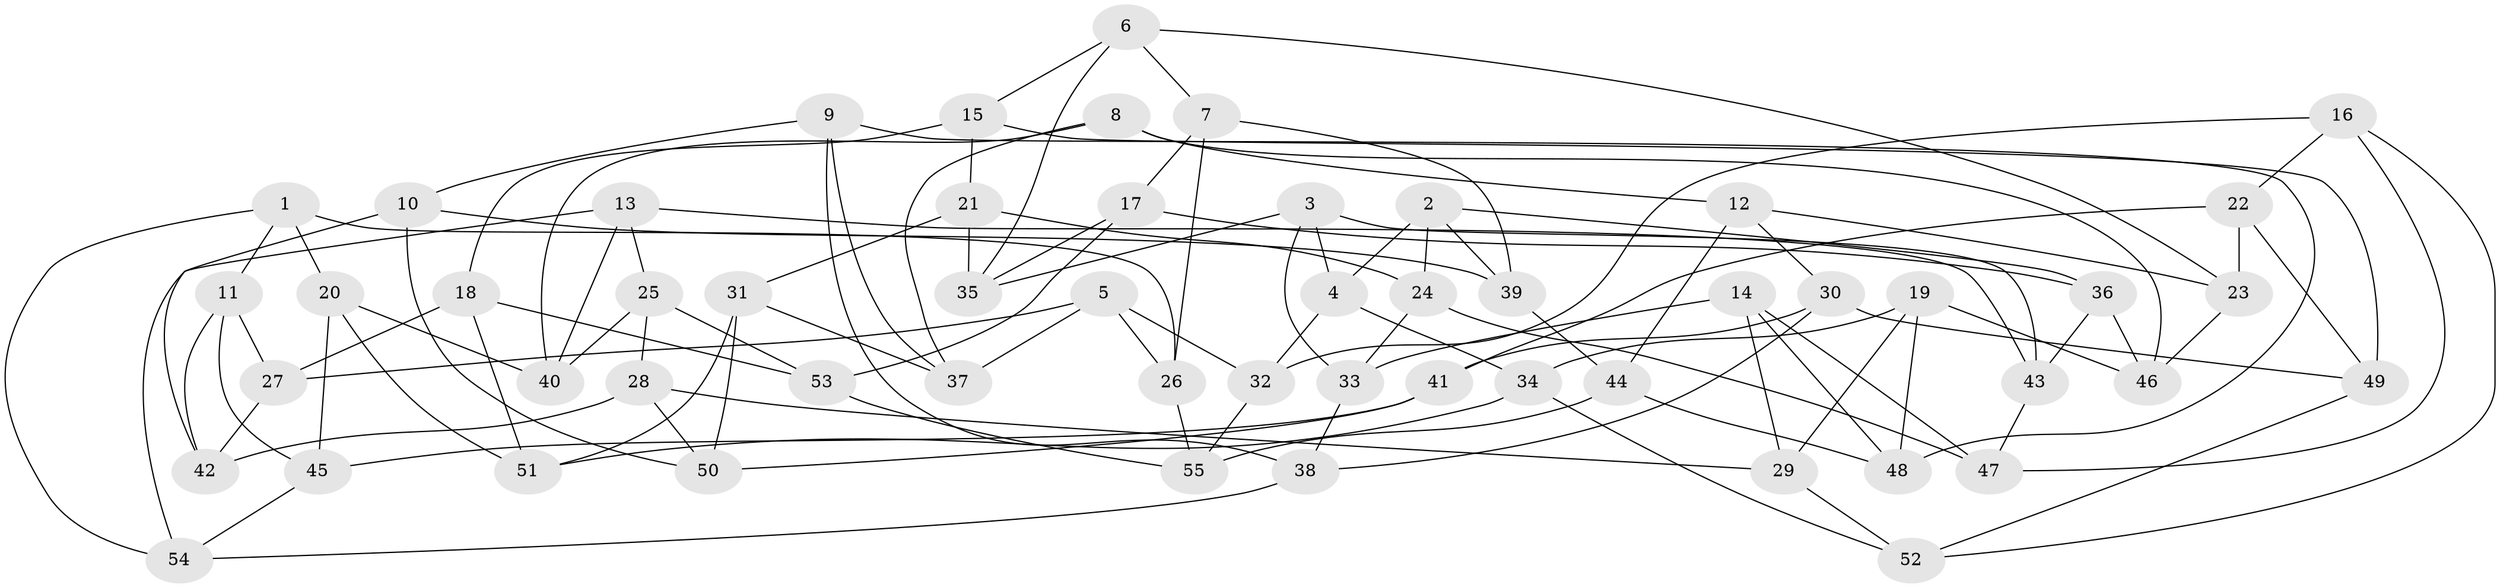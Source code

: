 // Generated by graph-tools (version 1.1) at 2025/11/02/27/25 16:11:47]
// undirected, 55 vertices, 110 edges
graph export_dot {
graph [start="1"]
  node [color=gray90,style=filled];
  1;
  2;
  3;
  4;
  5;
  6;
  7;
  8;
  9;
  10;
  11;
  12;
  13;
  14;
  15;
  16;
  17;
  18;
  19;
  20;
  21;
  22;
  23;
  24;
  25;
  26;
  27;
  28;
  29;
  30;
  31;
  32;
  33;
  34;
  35;
  36;
  37;
  38;
  39;
  40;
  41;
  42;
  43;
  44;
  45;
  46;
  47;
  48;
  49;
  50;
  51;
  52;
  53;
  54;
  55;
  1 -- 54;
  1 -- 11;
  1 -- 20;
  1 -- 26;
  2 -- 39;
  2 -- 24;
  2 -- 4;
  2 -- 36;
  3 -- 35;
  3 -- 33;
  3 -- 4;
  3 -- 43;
  4 -- 32;
  4 -- 34;
  5 -- 26;
  5 -- 27;
  5 -- 32;
  5 -- 37;
  6 -- 23;
  6 -- 35;
  6 -- 15;
  6 -- 7;
  7 -- 26;
  7 -- 39;
  7 -- 17;
  8 -- 37;
  8 -- 46;
  8 -- 40;
  8 -- 12;
  9 -- 48;
  9 -- 10;
  9 -- 38;
  9 -- 37;
  10 -- 39;
  10 -- 50;
  10 -- 42;
  11 -- 27;
  11 -- 45;
  11 -- 42;
  12 -- 30;
  12 -- 44;
  12 -- 23;
  13 -- 25;
  13 -- 43;
  13 -- 54;
  13 -- 40;
  14 -- 48;
  14 -- 29;
  14 -- 33;
  14 -- 47;
  15 -- 21;
  15 -- 18;
  15 -- 49;
  16 -- 22;
  16 -- 32;
  16 -- 52;
  16 -- 47;
  17 -- 36;
  17 -- 53;
  17 -- 35;
  18 -- 51;
  18 -- 53;
  18 -- 27;
  19 -- 34;
  19 -- 46;
  19 -- 48;
  19 -- 29;
  20 -- 40;
  20 -- 51;
  20 -- 45;
  21 -- 35;
  21 -- 31;
  21 -- 24;
  22 -- 49;
  22 -- 41;
  22 -- 23;
  23 -- 46;
  24 -- 33;
  24 -- 47;
  25 -- 28;
  25 -- 53;
  25 -- 40;
  26 -- 55;
  27 -- 42;
  28 -- 29;
  28 -- 50;
  28 -- 42;
  29 -- 52;
  30 -- 38;
  30 -- 41;
  30 -- 49;
  31 -- 50;
  31 -- 51;
  31 -- 37;
  32 -- 55;
  33 -- 38;
  34 -- 52;
  34 -- 51;
  36 -- 46;
  36 -- 43;
  38 -- 54;
  39 -- 44;
  41 -- 50;
  41 -- 45;
  43 -- 47;
  44 -- 55;
  44 -- 48;
  45 -- 54;
  49 -- 52;
  53 -- 55;
}
